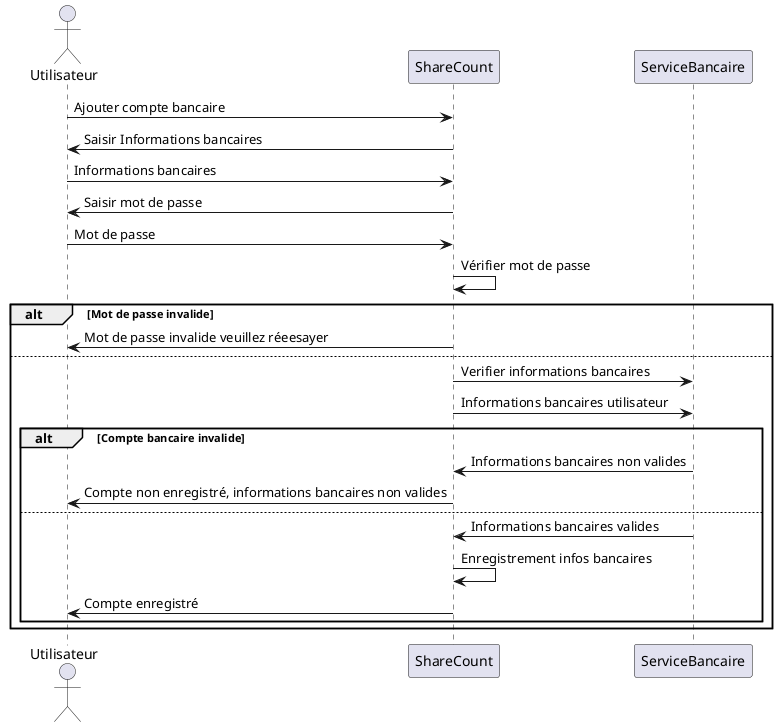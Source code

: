 @startuml "Ajouter un compte bancaire"
actor Utilisateur as u
participant ShareCount as sc
participant ServiceBancaire as sb

u 	-> 	sc : Ajouter compte bancaire
u		<- 	sc : Saisir Informations bancaires
u		-> 	sc : Informations bancaires
u 	<- 	sc : Saisir mot de passe
u 	-> 	sc : Mot de passe
sc 	-> 	sc : Vérifier mot de passe
alt Mot de passe invalide
u 	<- 	sc : Mot de passe invalide veuillez réeesayer
else
sc	-> 	sb : Verifier informations bancaires
sc	-> 	sb : Informations bancaires utilisateur
alt Compte bancaire invalide
sc	<- 	sb : Informations bancaires non valides
u 	<-	sc : Compte non enregistré, informations bancaires non valides
else
sc	<- 	sb : Informations bancaires valides
sc 	->	sc : Enregistrement infos bancaires
u 	<-	sc : Compte enregistré
end
end
@enduml